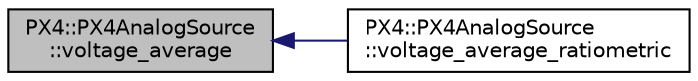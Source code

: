 digraph "PX4::PX4AnalogSource::voltage_average"
{
 // INTERACTIVE_SVG=YES
  edge [fontname="Helvetica",fontsize="10",labelfontname="Helvetica",labelfontsize="10"];
  node [fontname="Helvetica",fontsize="10",shape=record];
  rankdir="LR";
  Node1 [label="PX4::PX4AnalogSource\l::voltage_average",height=0.2,width=0.4,color="black", fillcolor="grey75", style="filled" fontcolor="black"];
  Node1 -> Node2 [dir="back",color="midnightblue",fontsize="10",style="solid",fontname="Helvetica"];
  Node2 [label="PX4::PX4AnalogSource\l::voltage_average_ratiometric",height=0.2,width=0.4,color="black", fillcolor="white", style="filled",URL="$classPX4_1_1PX4AnalogSource.html#a4a045494b02f13d840c7e8830f6d4e9e"];
}
